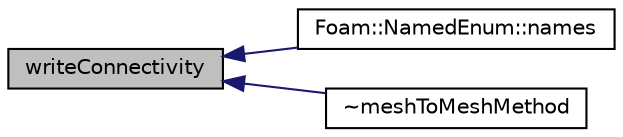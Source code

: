 digraph "writeConnectivity"
{
  bgcolor="transparent";
  edge [fontname="Helvetica",fontsize="10",labelfontname="Helvetica",labelfontsize="10"];
  node [fontname="Helvetica",fontsize="10",shape=record];
  rankdir="LR";
  Node1 [label="writeConnectivity",height=0.2,width=0.4,color="black", fillcolor="grey75", style="filled", fontcolor="black"];
  Node1 -> Node2 [dir="back",color="midnightblue",fontsize="10",style="solid",fontname="Helvetica"];
  Node2 [label="Foam::NamedEnum::names",height=0.2,width=0.4,color="black",URL="$a01597.html#a7350da3a0edd92cd11e6c479c9967dc8"];
  Node1 -> Node3 [dir="back",color="midnightblue",fontsize="10",style="solid",fontname="Helvetica"];
  Node3 [label="~meshToMeshMethod",height=0.2,width=0.4,color="black",URL="$a01505.html#a9b411977ee3c725bece620781affe029",tooltip="Destructor. "];
}
